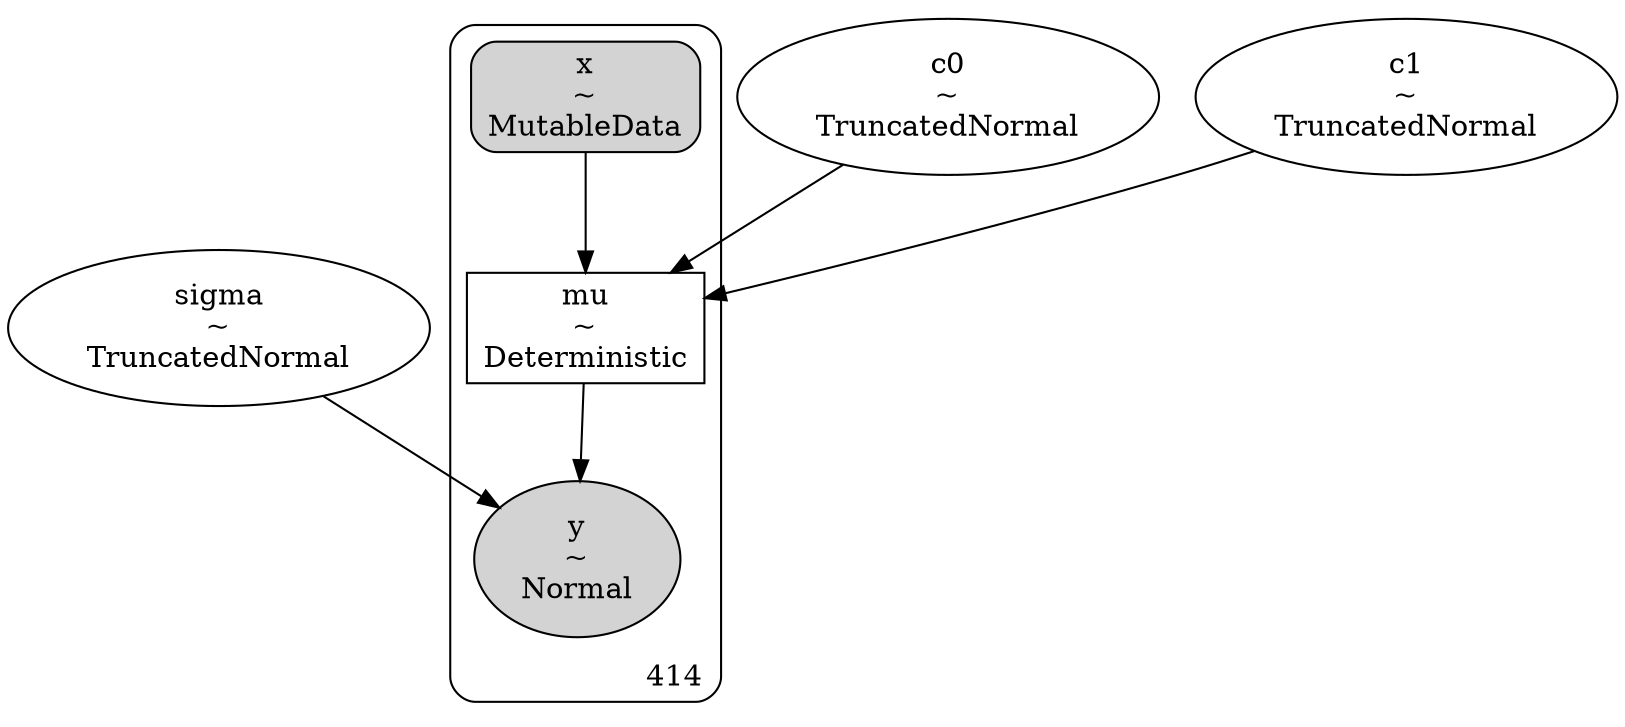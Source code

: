 digraph {
	sigma [label="sigma
~
TruncatedNormal" shape=ellipse]
	c0 [label="c0
~
TruncatedNormal" shape=ellipse]
	c1 [label="c1
~
TruncatedNormal" shape=ellipse]
	subgraph cluster414 {
		y [label="y
~
Normal" shape=ellipse style=filled]
		x [label="x
~
MutableData" shape=box style="rounded, filled"]
		mu [label="mu
~
Deterministic" shape=box]
		label=414 labeljust=r labelloc=b style=rounded
	}
	c0 -> mu
	x -> mu
	c1 -> mu
	sigma -> y
	mu -> y
}
